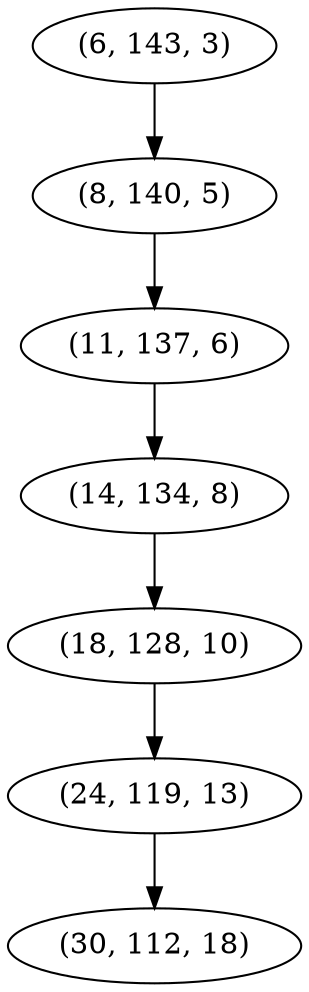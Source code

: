 digraph tree {
    "(6, 143, 3)";
    "(8, 140, 5)";
    "(11, 137, 6)";
    "(14, 134, 8)";
    "(18, 128, 10)";
    "(24, 119, 13)";
    "(30, 112, 18)";
    "(6, 143, 3)" -> "(8, 140, 5)";
    "(8, 140, 5)" -> "(11, 137, 6)";
    "(11, 137, 6)" -> "(14, 134, 8)";
    "(14, 134, 8)" -> "(18, 128, 10)";
    "(18, 128, 10)" -> "(24, 119, 13)";
    "(24, 119, 13)" -> "(30, 112, 18)";
}
